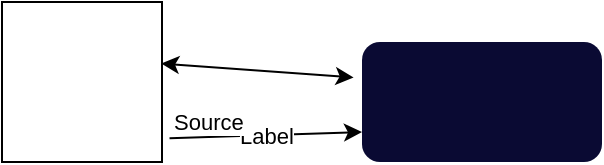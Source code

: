 <mxfile version="26.0.5">
  <diagram name="Page-1" id="jAmSaxwhQgPvVebhMbeQ">
    <mxGraphModel dx="989" dy="534" grid="1" gridSize="10" guides="1" tooltips="1" connect="1" arrows="1" fold="1" page="1" pageScale="1" pageWidth="827" pageHeight="1169" math="0" shadow="0">
      <root>
        <mxCell id="0" />
        <mxCell id="1" parent="0" />
        <mxCell id="cFS_ockNZHXa21P1kwaD-1" value="" style="whiteSpace=wrap;html=1;aspect=fixed;" vertex="1" parent="1">
          <mxGeometry x="330" y="565" width="80" height="80" as="geometry" />
        </mxCell>
        <mxCell id="cFS_ockNZHXa21P1kwaD-3" value="" style="rounded=1;whiteSpace=wrap;html=1;labelBackgroundColor=#0C0E2E;labelBorderColor=default;textShadow=0;fillColor=#0A0A33;strokeColor=none;fontColor=#ffffff;" vertex="1" parent="1">
          <mxGeometry x="510.0" y="585" width="120" height="60" as="geometry" />
        </mxCell>
        <mxCell id="cFS_ockNZHXa21P1kwaD-5" value="" style="endArrow=classic;startArrow=classic;html=1;rounded=0;exitX=0.995;exitY=0.385;exitDx=0;exitDy=0;exitPerimeter=0;entryX=-0.035;entryY=0.295;entryDx=0;entryDy=0;entryPerimeter=0;" edge="1" parent="1" source="cFS_ockNZHXa21P1kwaD-1" target="cFS_ockNZHXa21P1kwaD-3">
          <mxGeometry width="50" height="50" relative="1" as="geometry">
            <mxPoint x="370" y="690" as="sourcePoint" />
            <mxPoint x="420" y="640" as="targetPoint" />
          </mxGeometry>
        </mxCell>
        <mxCell id="cFS_ockNZHXa21P1kwaD-7" value="" style="endArrow=classic;html=1;rounded=0;exitX=1.047;exitY=0.851;exitDx=0;exitDy=0;exitPerimeter=0;entryX=0;entryY=0.75;entryDx=0;entryDy=0;" edge="1" parent="1" source="cFS_ockNZHXa21P1kwaD-1" target="cFS_ockNZHXa21P1kwaD-3">
          <mxGeometry relative="1" as="geometry">
            <mxPoint x="310" y="660" as="sourcePoint" />
            <mxPoint x="470" y="660" as="targetPoint" />
          </mxGeometry>
        </mxCell>
        <mxCell id="cFS_ockNZHXa21P1kwaD-8" value="Label" style="edgeLabel;resizable=0;html=1;;align=center;verticalAlign=middle;" connectable="0" vertex="1" parent="cFS_ockNZHXa21P1kwaD-7">
          <mxGeometry relative="1" as="geometry" />
        </mxCell>
        <mxCell id="cFS_ockNZHXa21P1kwaD-9" value="Source" style="edgeLabel;resizable=0;html=1;;align=left;verticalAlign=bottom;" connectable="0" vertex="1" parent="cFS_ockNZHXa21P1kwaD-7">
          <mxGeometry x="-1" relative="1" as="geometry" />
        </mxCell>
      </root>
    </mxGraphModel>
  </diagram>
</mxfile>
